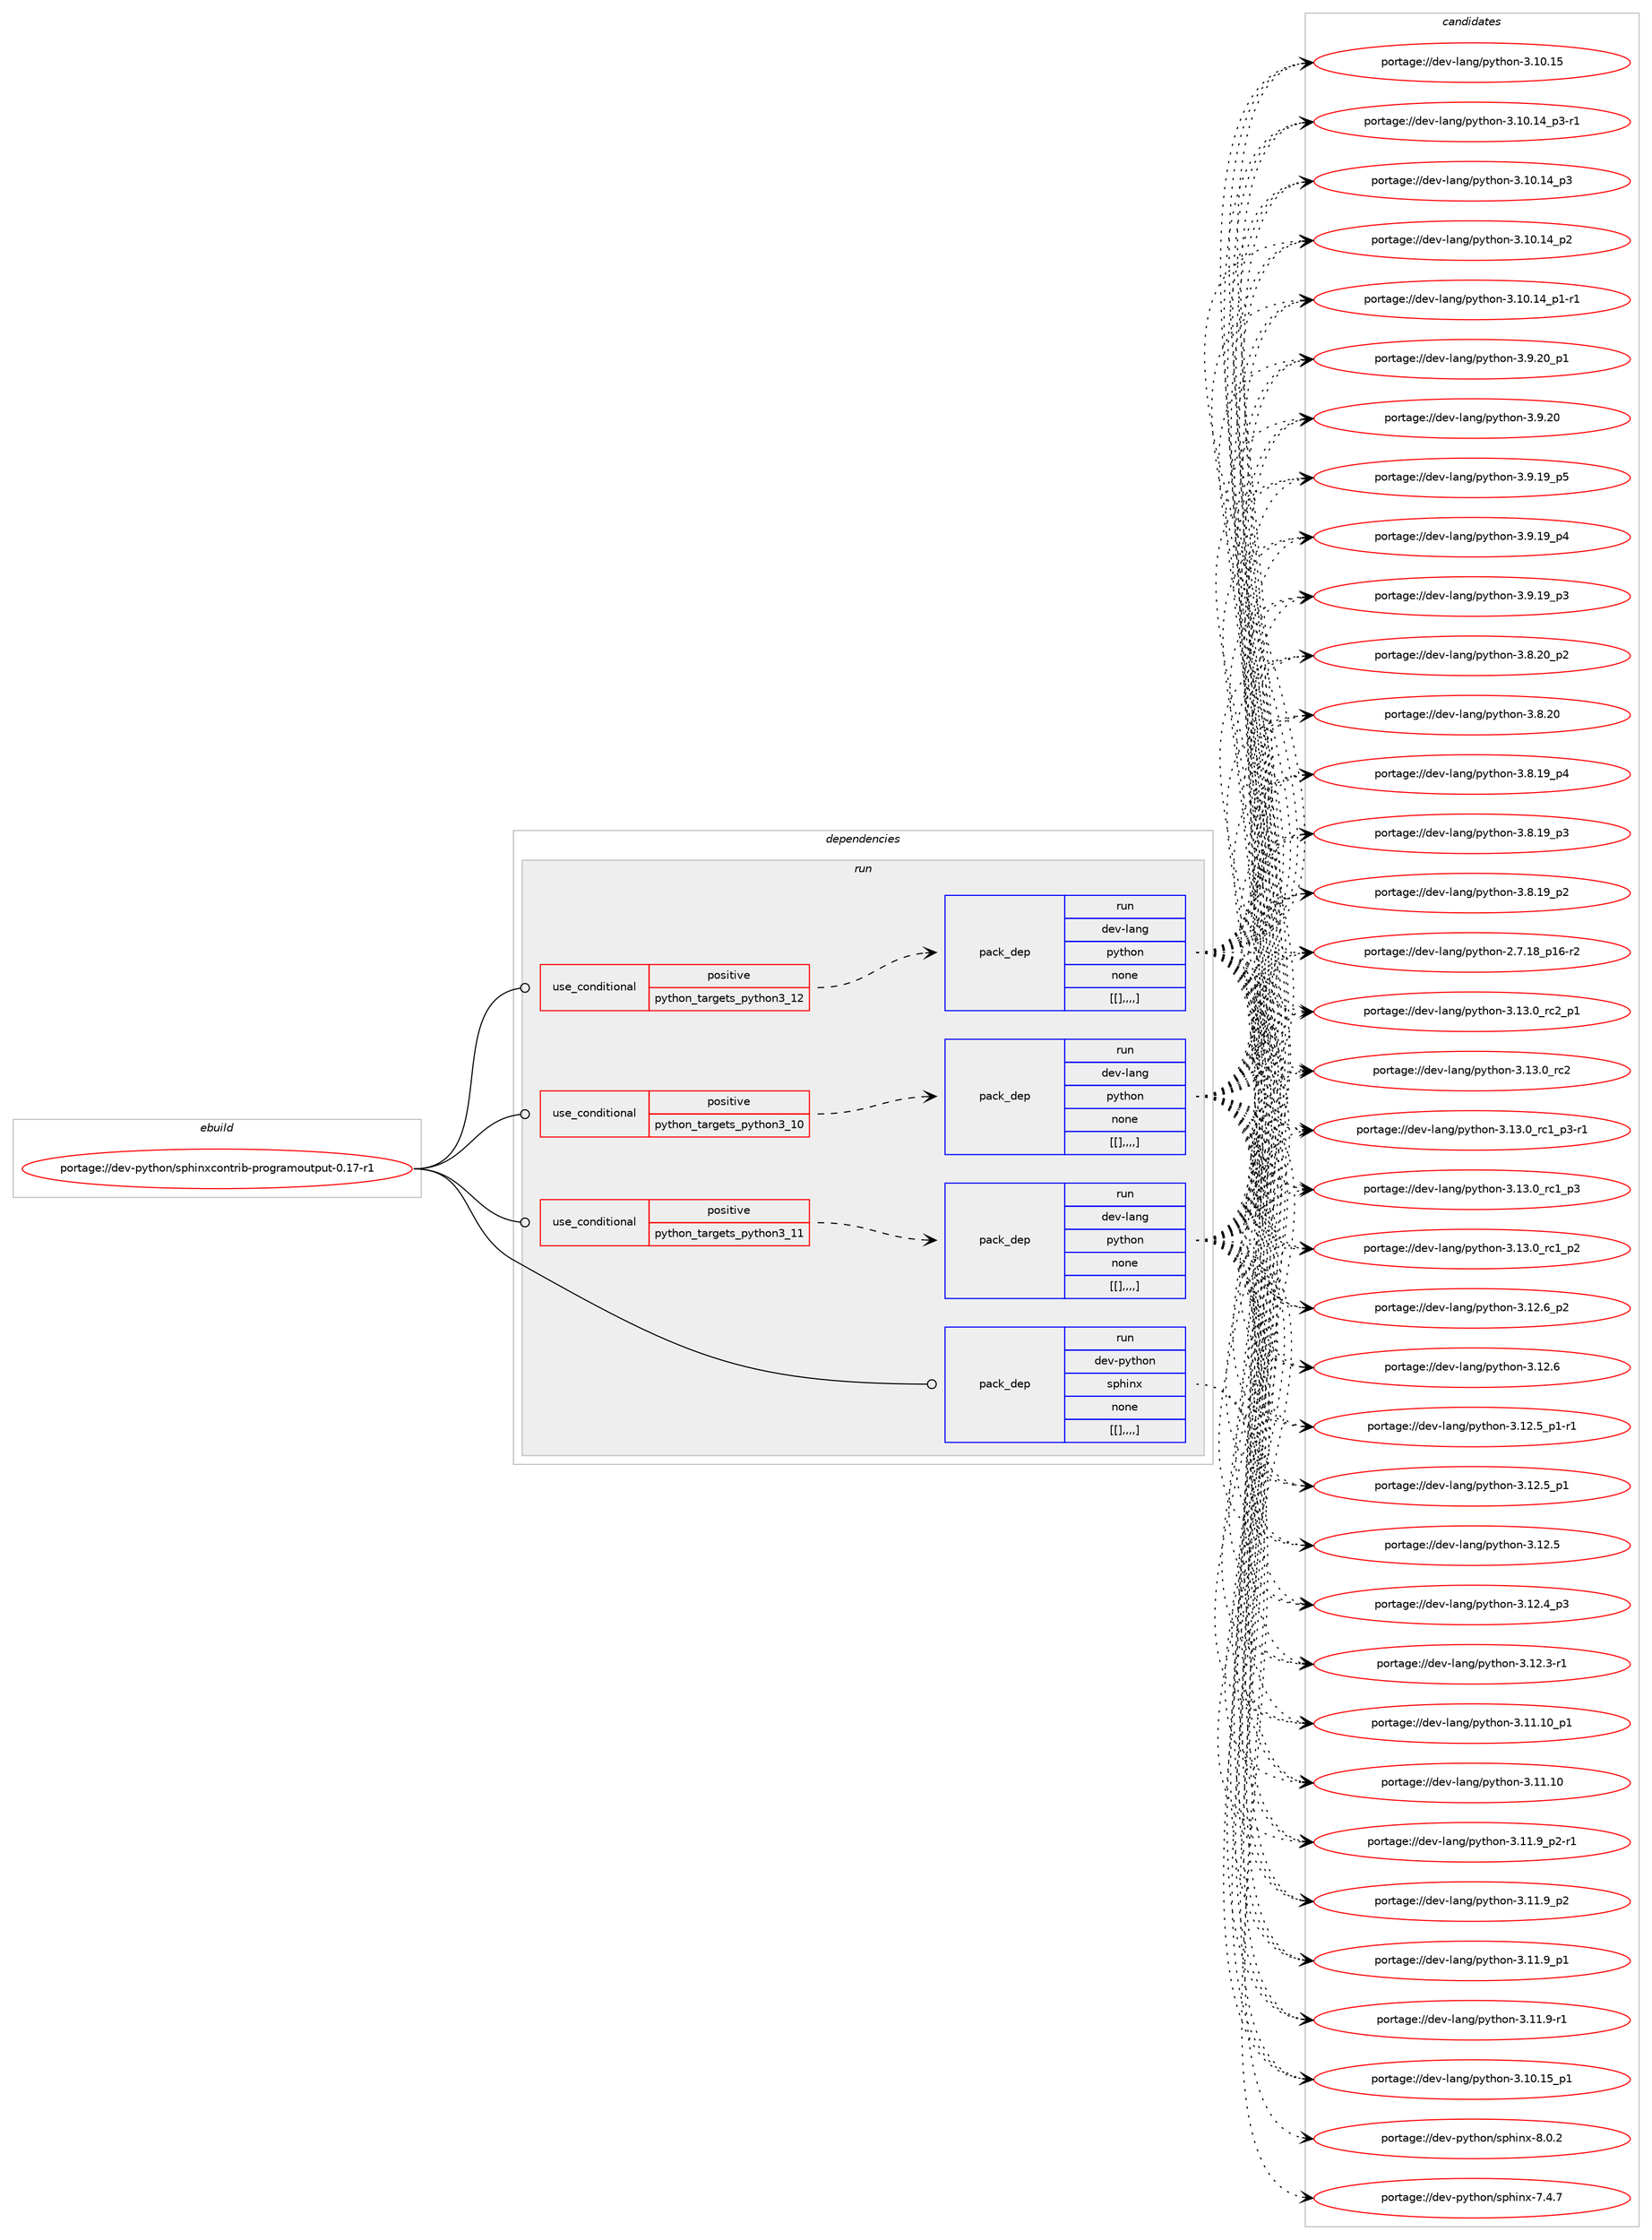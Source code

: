 digraph prolog {

# *************
# Graph options
# *************

newrank=true;
concentrate=true;
compound=true;
graph [rankdir=LR,fontname=Helvetica,fontsize=10,ranksep=1.5];#, ranksep=2.5, nodesep=0.2];
edge  [arrowhead=vee];
node  [fontname=Helvetica,fontsize=10];

# **********
# The ebuild
# **********

subgraph cluster_leftcol {
color=gray;
label=<<i>ebuild</i>>;
id [label="portage://dev-python/sphinxcontrib-programoutput-0.17-r1", color=red, width=4, href="../dev-python/sphinxcontrib-programoutput-0.17-r1.svg"];
}

# ****************
# The dependencies
# ****************

subgraph cluster_midcol {
color=gray;
label=<<i>dependencies</i>>;
subgraph cluster_compile {
fillcolor="#eeeeee";
style=filled;
label=<<i>compile</i>>;
}
subgraph cluster_compileandrun {
fillcolor="#eeeeee";
style=filled;
label=<<i>compile and run</i>>;
}
subgraph cluster_run {
fillcolor="#eeeeee";
style=filled;
label=<<i>run</i>>;
subgraph cond41632 {
dependency167448 [label=<<TABLE BORDER="0" CELLBORDER="1" CELLSPACING="0" CELLPADDING="4"><TR><TD ROWSPAN="3" CELLPADDING="10">use_conditional</TD></TR><TR><TD>positive</TD></TR><TR><TD>python_targets_python3_10</TD></TR></TABLE>>, shape=none, color=red];
subgraph pack124558 {
dependency167449 [label=<<TABLE BORDER="0" CELLBORDER="1" CELLSPACING="0" CELLPADDING="4" WIDTH="220"><TR><TD ROWSPAN="6" CELLPADDING="30">pack_dep</TD></TR><TR><TD WIDTH="110">run</TD></TR><TR><TD>dev-lang</TD></TR><TR><TD>python</TD></TR><TR><TD>none</TD></TR><TR><TD>[[],,,,]</TD></TR></TABLE>>, shape=none, color=blue];
}
dependency167448:e -> dependency167449:w [weight=20,style="dashed",arrowhead="vee"];
}
id:e -> dependency167448:w [weight=20,style="solid",arrowhead="odot"];
subgraph cond41633 {
dependency167450 [label=<<TABLE BORDER="0" CELLBORDER="1" CELLSPACING="0" CELLPADDING="4"><TR><TD ROWSPAN="3" CELLPADDING="10">use_conditional</TD></TR><TR><TD>positive</TD></TR><TR><TD>python_targets_python3_11</TD></TR></TABLE>>, shape=none, color=red];
subgraph pack124559 {
dependency167451 [label=<<TABLE BORDER="0" CELLBORDER="1" CELLSPACING="0" CELLPADDING="4" WIDTH="220"><TR><TD ROWSPAN="6" CELLPADDING="30">pack_dep</TD></TR><TR><TD WIDTH="110">run</TD></TR><TR><TD>dev-lang</TD></TR><TR><TD>python</TD></TR><TR><TD>none</TD></TR><TR><TD>[[],,,,]</TD></TR></TABLE>>, shape=none, color=blue];
}
dependency167450:e -> dependency167451:w [weight=20,style="dashed",arrowhead="vee"];
}
id:e -> dependency167450:w [weight=20,style="solid",arrowhead="odot"];
subgraph cond41634 {
dependency167452 [label=<<TABLE BORDER="0" CELLBORDER="1" CELLSPACING="0" CELLPADDING="4"><TR><TD ROWSPAN="3" CELLPADDING="10">use_conditional</TD></TR><TR><TD>positive</TD></TR><TR><TD>python_targets_python3_12</TD></TR></TABLE>>, shape=none, color=red];
subgraph pack124560 {
dependency167453 [label=<<TABLE BORDER="0" CELLBORDER="1" CELLSPACING="0" CELLPADDING="4" WIDTH="220"><TR><TD ROWSPAN="6" CELLPADDING="30">pack_dep</TD></TR><TR><TD WIDTH="110">run</TD></TR><TR><TD>dev-lang</TD></TR><TR><TD>python</TD></TR><TR><TD>none</TD></TR><TR><TD>[[],,,,]</TD></TR></TABLE>>, shape=none, color=blue];
}
dependency167452:e -> dependency167453:w [weight=20,style="dashed",arrowhead="vee"];
}
id:e -> dependency167452:w [weight=20,style="solid",arrowhead="odot"];
subgraph pack124561 {
dependency167454 [label=<<TABLE BORDER="0" CELLBORDER="1" CELLSPACING="0" CELLPADDING="4" WIDTH="220"><TR><TD ROWSPAN="6" CELLPADDING="30">pack_dep</TD></TR><TR><TD WIDTH="110">run</TD></TR><TR><TD>dev-python</TD></TR><TR><TD>sphinx</TD></TR><TR><TD>none</TD></TR><TR><TD>[[],,,,]</TD></TR></TABLE>>, shape=none, color=blue];
}
id:e -> dependency167454:w [weight=20,style="solid",arrowhead="odot"];
}
}

# **************
# The candidates
# **************

subgraph cluster_choices {
rank=same;
color=gray;
label=<<i>candidates</i>>;

subgraph choice124558 {
color=black;
nodesep=1;
choice100101118451089711010347112121116104111110455146495146489511499509511249 [label="portage://dev-lang/python-3.13.0_rc2_p1", color=red, width=4,href="../dev-lang/python-3.13.0_rc2_p1.svg"];
choice10010111845108971101034711212111610411111045514649514648951149950 [label="portage://dev-lang/python-3.13.0_rc2", color=red, width=4,href="../dev-lang/python-3.13.0_rc2.svg"];
choice1001011184510897110103471121211161041111104551464951464895114994995112514511449 [label="portage://dev-lang/python-3.13.0_rc1_p3-r1", color=red, width=4,href="../dev-lang/python-3.13.0_rc1_p3-r1.svg"];
choice100101118451089711010347112121116104111110455146495146489511499499511251 [label="portage://dev-lang/python-3.13.0_rc1_p3", color=red, width=4,href="../dev-lang/python-3.13.0_rc1_p3.svg"];
choice100101118451089711010347112121116104111110455146495146489511499499511250 [label="portage://dev-lang/python-3.13.0_rc1_p2", color=red, width=4,href="../dev-lang/python-3.13.0_rc1_p2.svg"];
choice100101118451089711010347112121116104111110455146495046549511250 [label="portage://dev-lang/python-3.12.6_p2", color=red, width=4,href="../dev-lang/python-3.12.6_p2.svg"];
choice10010111845108971101034711212111610411111045514649504654 [label="portage://dev-lang/python-3.12.6", color=red, width=4,href="../dev-lang/python-3.12.6.svg"];
choice1001011184510897110103471121211161041111104551464950465395112494511449 [label="portage://dev-lang/python-3.12.5_p1-r1", color=red, width=4,href="../dev-lang/python-3.12.5_p1-r1.svg"];
choice100101118451089711010347112121116104111110455146495046539511249 [label="portage://dev-lang/python-3.12.5_p1", color=red, width=4,href="../dev-lang/python-3.12.5_p1.svg"];
choice10010111845108971101034711212111610411111045514649504653 [label="portage://dev-lang/python-3.12.5", color=red, width=4,href="../dev-lang/python-3.12.5.svg"];
choice100101118451089711010347112121116104111110455146495046529511251 [label="portage://dev-lang/python-3.12.4_p3", color=red, width=4,href="../dev-lang/python-3.12.4_p3.svg"];
choice100101118451089711010347112121116104111110455146495046514511449 [label="portage://dev-lang/python-3.12.3-r1", color=red, width=4,href="../dev-lang/python-3.12.3-r1.svg"];
choice10010111845108971101034711212111610411111045514649494649489511249 [label="portage://dev-lang/python-3.11.10_p1", color=red, width=4,href="../dev-lang/python-3.11.10_p1.svg"];
choice1001011184510897110103471121211161041111104551464949464948 [label="portage://dev-lang/python-3.11.10", color=red, width=4,href="../dev-lang/python-3.11.10.svg"];
choice1001011184510897110103471121211161041111104551464949465795112504511449 [label="portage://dev-lang/python-3.11.9_p2-r1", color=red, width=4,href="../dev-lang/python-3.11.9_p2-r1.svg"];
choice100101118451089711010347112121116104111110455146494946579511250 [label="portage://dev-lang/python-3.11.9_p2", color=red, width=4,href="../dev-lang/python-3.11.9_p2.svg"];
choice100101118451089711010347112121116104111110455146494946579511249 [label="portage://dev-lang/python-3.11.9_p1", color=red, width=4,href="../dev-lang/python-3.11.9_p1.svg"];
choice100101118451089711010347112121116104111110455146494946574511449 [label="portage://dev-lang/python-3.11.9-r1", color=red, width=4,href="../dev-lang/python-3.11.9-r1.svg"];
choice10010111845108971101034711212111610411111045514649484649539511249 [label="portage://dev-lang/python-3.10.15_p1", color=red, width=4,href="../dev-lang/python-3.10.15_p1.svg"];
choice1001011184510897110103471121211161041111104551464948464953 [label="portage://dev-lang/python-3.10.15", color=red, width=4,href="../dev-lang/python-3.10.15.svg"];
choice100101118451089711010347112121116104111110455146494846495295112514511449 [label="portage://dev-lang/python-3.10.14_p3-r1", color=red, width=4,href="../dev-lang/python-3.10.14_p3-r1.svg"];
choice10010111845108971101034711212111610411111045514649484649529511251 [label="portage://dev-lang/python-3.10.14_p3", color=red, width=4,href="../dev-lang/python-3.10.14_p3.svg"];
choice10010111845108971101034711212111610411111045514649484649529511250 [label="portage://dev-lang/python-3.10.14_p2", color=red, width=4,href="../dev-lang/python-3.10.14_p2.svg"];
choice100101118451089711010347112121116104111110455146494846495295112494511449 [label="portage://dev-lang/python-3.10.14_p1-r1", color=red, width=4,href="../dev-lang/python-3.10.14_p1-r1.svg"];
choice100101118451089711010347112121116104111110455146574650489511249 [label="portage://dev-lang/python-3.9.20_p1", color=red, width=4,href="../dev-lang/python-3.9.20_p1.svg"];
choice10010111845108971101034711212111610411111045514657465048 [label="portage://dev-lang/python-3.9.20", color=red, width=4,href="../dev-lang/python-3.9.20.svg"];
choice100101118451089711010347112121116104111110455146574649579511253 [label="portage://dev-lang/python-3.9.19_p5", color=red, width=4,href="../dev-lang/python-3.9.19_p5.svg"];
choice100101118451089711010347112121116104111110455146574649579511252 [label="portage://dev-lang/python-3.9.19_p4", color=red, width=4,href="../dev-lang/python-3.9.19_p4.svg"];
choice100101118451089711010347112121116104111110455146574649579511251 [label="portage://dev-lang/python-3.9.19_p3", color=red, width=4,href="../dev-lang/python-3.9.19_p3.svg"];
choice100101118451089711010347112121116104111110455146564650489511250 [label="portage://dev-lang/python-3.8.20_p2", color=red, width=4,href="../dev-lang/python-3.8.20_p2.svg"];
choice10010111845108971101034711212111610411111045514656465048 [label="portage://dev-lang/python-3.8.20", color=red, width=4,href="../dev-lang/python-3.8.20.svg"];
choice100101118451089711010347112121116104111110455146564649579511252 [label="portage://dev-lang/python-3.8.19_p4", color=red, width=4,href="../dev-lang/python-3.8.19_p4.svg"];
choice100101118451089711010347112121116104111110455146564649579511251 [label="portage://dev-lang/python-3.8.19_p3", color=red, width=4,href="../dev-lang/python-3.8.19_p3.svg"];
choice100101118451089711010347112121116104111110455146564649579511250 [label="portage://dev-lang/python-3.8.19_p2", color=red, width=4,href="../dev-lang/python-3.8.19_p2.svg"];
choice100101118451089711010347112121116104111110455046554649569511249544511450 [label="portage://dev-lang/python-2.7.18_p16-r2", color=red, width=4,href="../dev-lang/python-2.7.18_p16-r2.svg"];
dependency167449:e -> choice100101118451089711010347112121116104111110455146495146489511499509511249:w [style=dotted,weight="100"];
dependency167449:e -> choice10010111845108971101034711212111610411111045514649514648951149950:w [style=dotted,weight="100"];
dependency167449:e -> choice1001011184510897110103471121211161041111104551464951464895114994995112514511449:w [style=dotted,weight="100"];
dependency167449:e -> choice100101118451089711010347112121116104111110455146495146489511499499511251:w [style=dotted,weight="100"];
dependency167449:e -> choice100101118451089711010347112121116104111110455146495146489511499499511250:w [style=dotted,weight="100"];
dependency167449:e -> choice100101118451089711010347112121116104111110455146495046549511250:w [style=dotted,weight="100"];
dependency167449:e -> choice10010111845108971101034711212111610411111045514649504654:w [style=dotted,weight="100"];
dependency167449:e -> choice1001011184510897110103471121211161041111104551464950465395112494511449:w [style=dotted,weight="100"];
dependency167449:e -> choice100101118451089711010347112121116104111110455146495046539511249:w [style=dotted,weight="100"];
dependency167449:e -> choice10010111845108971101034711212111610411111045514649504653:w [style=dotted,weight="100"];
dependency167449:e -> choice100101118451089711010347112121116104111110455146495046529511251:w [style=dotted,weight="100"];
dependency167449:e -> choice100101118451089711010347112121116104111110455146495046514511449:w [style=dotted,weight="100"];
dependency167449:e -> choice10010111845108971101034711212111610411111045514649494649489511249:w [style=dotted,weight="100"];
dependency167449:e -> choice1001011184510897110103471121211161041111104551464949464948:w [style=dotted,weight="100"];
dependency167449:e -> choice1001011184510897110103471121211161041111104551464949465795112504511449:w [style=dotted,weight="100"];
dependency167449:e -> choice100101118451089711010347112121116104111110455146494946579511250:w [style=dotted,weight="100"];
dependency167449:e -> choice100101118451089711010347112121116104111110455146494946579511249:w [style=dotted,weight="100"];
dependency167449:e -> choice100101118451089711010347112121116104111110455146494946574511449:w [style=dotted,weight="100"];
dependency167449:e -> choice10010111845108971101034711212111610411111045514649484649539511249:w [style=dotted,weight="100"];
dependency167449:e -> choice1001011184510897110103471121211161041111104551464948464953:w [style=dotted,weight="100"];
dependency167449:e -> choice100101118451089711010347112121116104111110455146494846495295112514511449:w [style=dotted,weight="100"];
dependency167449:e -> choice10010111845108971101034711212111610411111045514649484649529511251:w [style=dotted,weight="100"];
dependency167449:e -> choice10010111845108971101034711212111610411111045514649484649529511250:w [style=dotted,weight="100"];
dependency167449:e -> choice100101118451089711010347112121116104111110455146494846495295112494511449:w [style=dotted,weight="100"];
dependency167449:e -> choice100101118451089711010347112121116104111110455146574650489511249:w [style=dotted,weight="100"];
dependency167449:e -> choice10010111845108971101034711212111610411111045514657465048:w [style=dotted,weight="100"];
dependency167449:e -> choice100101118451089711010347112121116104111110455146574649579511253:w [style=dotted,weight="100"];
dependency167449:e -> choice100101118451089711010347112121116104111110455146574649579511252:w [style=dotted,weight="100"];
dependency167449:e -> choice100101118451089711010347112121116104111110455146574649579511251:w [style=dotted,weight="100"];
dependency167449:e -> choice100101118451089711010347112121116104111110455146564650489511250:w [style=dotted,weight="100"];
dependency167449:e -> choice10010111845108971101034711212111610411111045514656465048:w [style=dotted,weight="100"];
dependency167449:e -> choice100101118451089711010347112121116104111110455146564649579511252:w [style=dotted,weight="100"];
dependency167449:e -> choice100101118451089711010347112121116104111110455146564649579511251:w [style=dotted,weight="100"];
dependency167449:e -> choice100101118451089711010347112121116104111110455146564649579511250:w [style=dotted,weight="100"];
dependency167449:e -> choice100101118451089711010347112121116104111110455046554649569511249544511450:w [style=dotted,weight="100"];
}
subgraph choice124559 {
color=black;
nodesep=1;
choice100101118451089711010347112121116104111110455146495146489511499509511249 [label="portage://dev-lang/python-3.13.0_rc2_p1", color=red, width=4,href="../dev-lang/python-3.13.0_rc2_p1.svg"];
choice10010111845108971101034711212111610411111045514649514648951149950 [label="portage://dev-lang/python-3.13.0_rc2", color=red, width=4,href="../dev-lang/python-3.13.0_rc2.svg"];
choice1001011184510897110103471121211161041111104551464951464895114994995112514511449 [label="portage://dev-lang/python-3.13.0_rc1_p3-r1", color=red, width=4,href="../dev-lang/python-3.13.0_rc1_p3-r1.svg"];
choice100101118451089711010347112121116104111110455146495146489511499499511251 [label="portage://dev-lang/python-3.13.0_rc1_p3", color=red, width=4,href="../dev-lang/python-3.13.0_rc1_p3.svg"];
choice100101118451089711010347112121116104111110455146495146489511499499511250 [label="portage://dev-lang/python-3.13.0_rc1_p2", color=red, width=4,href="../dev-lang/python-3.13.0_rc1_p2.svg"];
choice100101118451089711010347112121116104111110455146495046549511250 [label="portage://dev-lang/python-3.12.6_p2", color=red, width=4,href="../dev-lang/python-3.12.6_p2.svg"];
choice10010111845108971101034711212111610411111045514649504654 [label="portage://dev-lang/python-3.12.6", color=red, width=4,href="../dev-lang/python-3.12.6.svg"];
choice1001011184510897110103471121211161041111104551464950465395112494511449 [label="portage://dev-lang/python-3.12.5_p1-r1", color=red, width=4,href="../dev-lang/python-3.12.5_p1-r1.svg"];
choice100101118451089711010347112121116104111110455146495046539511249 [label="portage://dev-lang/python-3.12.5_p1", color=red, width=4,href="../dev-lang/python-3.12.5_p1.svg"];
choice10010111845108971101034711212111610411111045514649504653 [label="portage://dev-lang/python-3.12.5", color=red, width=4,href="../dev-lang/python-3.12.5.svg"];
choice100101118451089711010347112121116104111110455146495046529511251 [label="portage://dev-lang/python-3.12.4_p3", color=red, width=4,href="../dev-lang/python-3.12.4_p3.svg"];
choice100101118451089711010347112121116104111110455146495046514511449 [label="portage://dev-lang/python-3.12.3-r1", color=red, width=4,href="../dev-lang/python-3.12.3-r1.svg"];
choice10010111845108971101034711212111610411111045514649494649489511249 [label="portage://dev-lang/python-3.11.10_p1", color=red, width=4,href="../dev-lang/python-3.11.10_p1.svg"];
choice1001011184510897110103471121211161041111104551464949464948 [label="portage://dev-lang/python-3.11.10", color=red, width=4,href="../dev-lang/python-3.11.10.svg"];
choice1001011184510897110103471121211161041111104551464949465795112504511449 [label="portage://dev-lang/python-3.11.9_p2-r1", color=red, width=4,href="../dev-lang/python-3.11.9_p2-r1.svg"];
choice100101118451089711010347112121116104111110455146494946579511250 [label="portage://dev-lang/python-3.11.9_p2", color=red, width=4,href="../dev-lang/python-3.11.9_p2.svg"];
choice100101118451089711010347112121116104111110455146494946579511249 [label="portage://dev-lang/python-3.11.9_p1", color=red, width=4,href="../dev-lang/python-3.11.9_p1.svg"];
choice100101118451089711010347112121116104111110455146494946574511449 [label="portage://dev-lang/python-3.11.9-r1", color=red, width=4,href="../dev-lang/python-3.11.9-r1.svg"];
choice10010111845108971101034711212111610411111045514649484649539511249 [label="portage://dev-lang/python-3.10.15_p1", color=red, width=4,href="../dev-lang/python-3.10.15_p1.svg"];
choice1001011184510897110103471121211161041111104551464948464953 [label="portage://dev-lang/python-3.10.15", color=red, width=4,href="../dev-lang/python-3.10.15.svg"];
choice100101118451089711010347112121116104111110455146494846495295112514511449 [label="portage://dev-lang/python-3.10.14_p3-r1", color=red, width=4,href="../dev-lang/python-3.10.14_p3-r1.svg"];
choice10010111845108971101034711212111610411111045514649484649529511251 [label="portage://dev-lang/python-3.10.14_p3", color=red, width=4,href="../dev-lang/python-3.10.14_p3.svg"];
choice10010111845108971101034711212111610411111045514649484649529511250 [label="portage://dev-lang/python-3.10.14_p2", color=red, width=4,href="../dev-lang/python-3.10.14_p2.svg"];
choice100101118451089711010347112121116104111110455146494846495295112494511449 [label="portage://dev-lang/python-3.10.14_p1-r1", color=red, width=4,href="../dev-lang/python-3.10.14_p1-r1.svg"];
choice100101118451089711010347112121116104111110455146574650489511249 [label="portage://dev-lang/python-3.9.20_p1", color=red, width=4,href="../dev-lang/python-3.9.20_p1.svg"];
choice10010111845108971101034711212111610411111045514657465048 [label="portage://dev-lang/python-3.9.20", color=red, width=4,href="../dev-lang/python-3.9.20.svg"];
choice100101118451089711010347112121116104111110455146574649579511253 [label="portage://dev-lang/python-3.9.19_p5", color=red, width=4,href="../dev-lang/python-3.9.19_p5.svg"];
choice100101118451089711010347112121116104111110455146574649579511252 [label="portage://dev-lang/python-3.9.19_p4", color=red, width=4,href="../dev-lang/python-3.9.19_p4.svg"];
choice100101118451089711010347112121116104111110455146574649579511251 [label="portage://dev-lang/python-3.9.19_p3", color=red, width=4,href="../dev-lang/python-3.9.19_p3.svg"];
choice100101118451089711010347112121116104111110455146564650489511250 [label="portage://dev-lang/python-3.8.20_p2", color=red, width=4,href="../dev-lang/python-3.8.20_p2.svg"];
choice10010111845108971101034711212111610411111045514656465048 [label="portage://dev-lang/python-3.8.20", color=red, width=4,href="../dev-lang/python-3.8.20.svg"];
choice100101118451089711010347112121116104111110455146564649579511252 [label="portage://dev-lang/python-3.8.19_p4", color=red, width=4,href="../dev-lang/python-3.8.19_p4.svg"];
choice100101118451089711010347112121116104111110455146564649579511251 [label="portage://dev-lang/python-3.8.19_p3", color=red, width=4,href="../dev-lang/python-3.8.19_p3.svg"];
choice100101118451089711010347112121116104111110455146564649579511250 [label="portage://dev-lang/python-3.8.19_p2", color=red, width=4,href="../dev-lang/python-3.8.19_p2.svg"];
choice100101118451089711010347112121116104111110455046554649569511249544511450 [label="portage://dev-lang/python-2.7.18_p16-r2", color=red, width=4,href="../dev-lang/python-2.7.18_p16-r2.svg"];
dependency167451:e -> choice100101118451089711010347112121116104111110455146495146489511499509511249:w [style=dotted,weight="100"];
dependency167451:e -> choice10010111845108971101034711212111610411111045514649514648951149950:w [style=dotted,weight="100"];
dependency167451:e -> choice1001011184510897110103471121211161041111104551464951464895114994995112514511449:w [style=dotted,weight="100"];
dependency167451:e -> choice100101118451089711010347112121116104111110455146495146489511499499511251:w [style=dotted,weight="100"];
dependency167451:e -> choice100101118451089711010347112121116104111110455146495146489511499499511250:w [style=dotted,weight="100"];
dependency167451:e -> choice100101118451089711010347112121116104111110455146495046549511250:w [style=dotted,weight="100"];
dependency167451:e -> choice10010111845108971101034711212111610411111045514649504654:w [style=dotted,weight="100"];
dependency167451:e -> choice1001011184510897110103471121211161041111104551464950465395112494511449:w [style=dotted,weight="100"];
dependency167451:e -> choice100101118451089711010347112121116104111110455146495046539511249:w [style=dotted,weight="100"];
dependency167451:e -> choice10010111845108971101034711212111610411111045514649504653:w [style=dotted,weight="100"];
dependency167451:e -> choice100101118451089711010347112121116104111110455146495046529511251:w [style=dotted,weight="100"];
dependency167451:e -> choice100101118451089711010347112121116104111110455146495046514511449:w [style=dotted,weight="100"];
dependency167451:e -> choice10010111845108971101034711212111610411111045514649494649489511249:w [style=dotted,weight="100"];
dependency167451:e -> choice1001011184510897110103471121211161041111104551464949464948:w [style=dotted,weight="100"];
dependency167451:e -> choice1001011184510897110103471121211161041111104551464949465795112504511449:w [style=dotted,weight="100"];
dependency167451:e -> choice100101118451089711010347112121116104111110455146494946579511250:w [style=dotted,weight="100"];
dependency167451:e -> choice100101118451089711010347112121116104111110455146494946579511249:w [style=dotted,weight="100"];
dependency167451:e -> choice100101118451089711010347112121116104111110455146494946574511449:w [style=dotted,weight="100"];
dependency167451:e -> choice10010111845108971101034711212111610411111045514649484649539511249:w [style=dotted,weight="100"];
dependency167451:e -> choice1001011184510897110103471121211161041111104551464948464953:w [style=dotted,weight="100"];
dependency167451:e -> choice100101118451089711010347112121116104111110455146494846495295112514511449:w [style=dotted,weight="100"];
dependency167451:e -> choice10010111845108971101034711212111610411111045514649484649529511251:w [style=dotted,weight="100"];
dependency167451:e -> choice10010111845108971101034711212111610411111045514649484649529511250:w [style=dotted,weight="100"];
dependency167451:e -> choice100101118451089711010347112121116104111110455146494846495295112494511449:w [style=dotted,weight="100"];
dependency167451:e -> choice100101118451089711010347112121116104111110455146574650489511249:w [style=dotted,weight="100"];
dependency167451:e -> choice10010111845108971101034711212111610411111045514657465048:w [style=dotted,weight="100"];
dependency167451:e -> choice100101118451089711010347112121116104111110455146574649579511253:w [style=dotted,weight="100"];
dependency167451:e -> choice100101118451089711010347112121116104111110455146574649579511252:w [style=dotted,weight="100"];
dependency167451:e -> choice100101118451089711010347112121116104111110455146574649579511251:w [style=dotted,weight="100"];
dependency167451:e -> choice100101118451089711010347112121116104111110455146564650489511250:w [style=dotted,weight="100"];
dependency167451:e -> choice10010111845108971101034711212111610411111045514656465048:w [style=dotted,weight="100"];
dependency167451:e -> choice100101118451089711010347112121116104111110455146564649579511252:w [style=dotted,weight="100"];
dependency167451:e -> choice100101118451089711010347112121116104111110455146564649579511251:w [style=dotted,weight="100"];
dependency167451:e -> choice100101118451089711010347112121116104111110455146564649579511250:w [style=dotted,weight="100"];
dependency167451:e -> choice100101118451089711010347112121116104111110455046554649569511249544511450:w [style=dotted,weight="100"];
}
subgraph choice124560 {
color=black;
nodesep=1;
choice100101118451089711010347112121116104111110455146495146489511499509511249 [label="portage://dev-lang/python-3.13.0_rc2_p1", color=red, width=4,href="../dev-lang/python-3.13.0_rc2_p1.svg"];
choice10010111845108971101034711212111610411111045514649514648951149950 [label="portage://dev-lang/python-3.13.0_rc2", color=red, width=4,href="../dev-lang/python-3.13.0_rc2.svg"];
choice1001011184510897110103471121211161041111104551464951464895114994995112514511449 [label="portage://dev-lang/python-3.13.0_rc1_p3-r1", color=red, width=4,href="../dev-lang/python-3.13.0_rc1_p3-r1.svg"];
choice100101118451089711010347112121116104111110455146495146489511499499511251 [label="portage://dev-lang/python-3.13.0_rc1_p3", color=red, width=4,href="../dev-lang/python-3.13.0_rc1_p3.svg"];
choice100101118451089711010347112121116104111110455146495146489511499499511250 [label="portage://dev-lang/python-3.13.0_rc1_p2", color=red, width=4,href="../dev-lang/python-3.13.0_rc1_p2.svg"];
choice100101118451089711010347112121116104111110455146495046549511250 [label="portage://dev-lang/python-3.12.6_p2", color=red, width=4,href="../dev-lang/python-3.12.6_p2.svg"];
choice10010111845108971101034711212111610411111045514649504654 [label="portage://dev-lang/python-3.12.6", color=red, width=4,href="../dev-lang/python-3.12.6.svg"];
choice1001011184510897110103471121211161041111104551464950465395112494511449 [label="portage://dev-lang/python-3.12.5_p1-r1", color=red, width=4,href="../dev-lang/python-3.12.5_p1-r1.svg"];
choice100101118451089711010347112121116104111110455146495046539511249 [label="portage://dev-lang/python-3.12.5_p1", color=red, width=4,href="../dev-lang/python-3.12.5_p1.svg"];
choice10010111845108971101034711212111610411111045514649504653 [label="portage://dev-lang/python-3.12.5", color=red, width=4,href="../dev-lang/python-3.12.5.svg"];
choice100101118451089711010347112121116104111110455146495046529511251 [label="portage://dev-lang/python-3.12.4_p3", color=red, width=4,href="../dev-lang/python-3.12.4_p3.svg"];
choice100101118451089711010347112121116104111110455146495046514511449 [label="portage://dev-lang/python-3.12.3-r1", color=red, width=4,href="../dev-lang/python-3.12.3-r1.svg"];
choice10010111845108971101034711212111610411111045514649494649489511249 [label="portage://dev-lang/python-3.11.10_p1", color=red, width=4,href="../dev-lang/python-3.11.10_p1.svg"];
choice1001011184510897110103471121211161041111104551464949464948 [label="portage://dev-lang/python-3.11.10", color=red, width=4,href="../dev-lang/python-3.11.10.svg"];
choice1001011184510897110103471121211161041111104551464949465795112504511449 [label="portage://dev-lang/python-3.11.9_p2-r1", color=red, width=4,href="../dev-lang/python-3.11.9_p2-r1.svg"];
choice100101118451089711010347112121116104111110455146494946579511250 [label="portage://dev-lang/python-3.11.9_p2", color=red, width=4,href="../dev-lang/python-3.11.9_p2.svg"];
choice100101118451089711010347112121116104111110455146494946579511249 [label="portage://dev-lang/python-3.11.9_p1", color=red, width=4,href="../dev-lang/python-3.11.9_p1.svg"];
choice100101118451089711010347112121116104111110455146494946574511449 [label="portage://dev-lang/python-3.11.9-r1", color=red, width=4,href="../dev-lang/python-3.11.9-r1.svg"];
choice10010111845108971101034711212111610411111045514649484649539511249 [label="portage://dev-lang/python-3.10.15_p1", color=red, width=4,href="../dev-lang/python-3.10.15_p1.svg"];
choice1001011184510897110103471121211161041111104551464948464953 [label="portage://dev-lang/python-3.10.15", color=red, width=4,href="../dev-lang/python-3.10.15.svg"];
choice100101118451089711010347112121116104111110455146494846495295112514511449 [label="portage://dev-lang/python-3.10.14_p3-r1", color=red, width=4,href="../dev-lang/python-3.10.14_p3-r1.svg"];
choice10010111845108971101034711212111610411111045514649484649529511251 [label="portage://dev-lang/python-3.10.14_p3", color=red, width=4,href="../dev-lang/python-3.10.14_p3.svg"];
choice10010111845108971101034711212111610411111045514649484649529511250 [label="portage://dev-lang/python-3.10.14_p2", color=red, width=4,href="../dev-lang/python-3.10.14_p2.svg"];
choice100101118451089711010347112121116104111110455146494846495295112494511449 [label="portage://dev-lang/python-3.10.14_p1-r1", color=red, width=4,href="../dev-lang/python-3.10.14_p1-r1.svg"];
choice100101118451089711010347112121116104111110455146574650489511249 [label="portage://dev-lang/python-3.9.20_p1", color=red, width=4,href="../dev-lang/python-3.9.20_p1.svg"];
choice10010111845108971101034711212111610411111045514657465048 [label="portage://dev-lang/python-3.9.20", color=red, width=4,href="../dev-lang/python-3.9.20.svg"];
choice100101118451089711010347112121116104111110455146574649579511253 [label="portage://dev-lang/python-3.9.19_p5", color=red, width=4,href="../dev-lang/python-3.9.19_p5.svg"];
choice100101118451089711010347112121116104111110455146574649579511252 [label="portage://dev-lang/python-3.9.19_p4", color=red, width=4,href="../dev-lang/python-3.9.19_p4.svg"];
choice100101118451089711010347112121116104111110455146574649579511251 [label="portage://dev-lang/python-3.9.19_p3", color=red, width=4,href="../dev-lang/python-3.9.19_p3.svg"];
choice100101118451089711010347112121116104111110455146564650489511250 [label="portage://dev-lang/python-3.8.20_p2", color=red, width=4,href="../dev-lang/python-3.8.20_p2.svg"];
choice10010111845108971101034711212111610411111045514656465048 [label="portage://dev-lang/python-3.8.20", color=red, width=4,href="../dev-lang/python-3.8.20.svg"];
choice100101118451089711010347112121116104111110455146564649579511252 [label="portage://dev-lang/python-3.8.19_p4", color=red, width=4,href="../dev-lang/python-3.8.19_p4.svg"];
choice100101118451089711010347112121116104111110455146564649579511251 [label="portage://dev-lang/python-3.8.19_p3", color=red, width=4,href="../dev-lang/python-3.8.19_p3.svg"];
choice100101118451089711010347112121116104111110455146564649579511250 [label="portage://dev-lang/python-3.8.19_p2", color=red, width=4,href="../dev-lang/python-3.8.19_p2.svg"];
choice100101118451089711010347112121116104111110455046554649569511249544511450 [label="portage://dev-lang/python-2.7.18_p16-r2", color=red, width=4,href="../dev-lang/python-2.7.18_p16-r2.svg"];
dependency167453:e -> choice100101118451089711010347112121116104111110455146495146489511499509511249:w [style=dotted,weight="100"];
dependency167453:e -> choice10010111845108971101034711212111610411111045514649514648951149950:w [style=dotted,weight="100"];
dependency167453:e -> choice1001011184510897110103471121211161041111104551464951464895114994995112514511449:w [style=dotted,weight="100"];
dependency167453:e -> choice100101118451089711010347112121116104111110455146495146489511499499511251:w [style=dotted,weight="100"];
dependency167453:e -> choice100101118451089711010347112121116104111110455146495146489511499499511250:w [style=dotted,weight="100"];
dependency167453:e -> choice100101118451089711010347112121116104111110455146495046549511250:w [style=dotted,weight="100"];
dependency167453:e -> choice10010111845108971101034711212111610411111045514649504654:w [style=dotted,weight="100"];
dependency167453:e -> choice1001011184510897110103471121211161041111104551464950465395112494511449:w [style=dotted,weight="100"];
dependency167453:e -> choice100101118451089711010347112121116104111110455146495046539511249:w [style=dotted,weight="100"];
dependency167453:e -> choice10010111845108971101034711212111610411111045514649504653:w [style=dotted,weight="100"];
dependency167453:e -> choice100101118451089711010347112121116104111110455146495046529511251:w [style=dotted,weight="100"];
dependency167453:e -> choice100101118451089711010347112121116104111110455146495046514511449:w [style=dotted,weight="100"];
dependency167453:e -> choice10010111845108971101034711212111610411111045514649494649489511249:w [style=dotted,weight="100"];
dependency167453:e -> choice1001011184510897110103471121211161041111104551464949464948:w [style=dotted,weight="100"];
dependency167453:e -> choice1001011184510897110103471121211161041111104551464949465795112504511449:w [style=dotted,weight="100"];
dependency167453:e -> choice100101118451089711010347112121116104111110455146494946579511250:w [style=dotted,weight="100"];
dependency167453:e -> choice100101118451089711010347112121116104111110455146494946579511249:w [style=dotted,weight="100"];
dependency167453:e -> choice100101118451089711010347112121116104111110455146494946574511449:w [style=dotted,weight="100"];
dependency167453:e -> choice10010111845108971101034711212111610411111045514649484649539511249:w [style=dotted,weight="100"];
dependency167453:e -> choice1001011184510897110103471121211161041111104551464948464953:w [style=dotted,weight="100"];
dependency167453:e -> choice100101118451089711010347112121116104111110455146494846495295112514511449:w [style=dotted,weight="100"];
dependency167453:e -> choice10010111845108971101034711212111610411111045514649484649529511251:w [style=dotted,weight="100"];
dependency167453:e -> choice10010111845108971101034711212111610411111045514649484649529511250:w [style=dotted,weight="100"];
dependency167453:e -> choice100101118451089711010347112121116104111110455146494846495295112494511449:w [style=dotted,weight="100"];
dependency167453:e -> choice100101118451089711010347112121116104111110455146574650489511249:w [style=dotted,weight="100"];
dependency167453:e -> choice10010111845108971101034711212111610411111045514657465048:w [style=dotted,weight="100"];
dependency167453:e -> choice100101118451089711010347112121116104111110455146574649579511253:w [style=dotted,weight="100"];
dependency167453:e -> choice100101118451089711010347112121116104111110455146574649579511252:w [style=dotted,weight="100"];
dependency167453:e -> choice100101118451089711010347112121116104111110455146574649579511251:w [style=dotted,weight="100"];
dependency167453:e -> choice100101118451089711010347112121116104111110455146564650489511250:w [style=dotted,weight="100"];
dependency167453:e -> choice10010111845108971101034711212111610411111045514656465048:w [style=dotted,weight="100"];
dependency167453:e -> choice100101118451089711010347112121116104111110455146564649579511252:w [style=dotted,weight="100"];
dependency167453:e -> choice100101118451089711010347112121116104111110455146564649579511251:w [style=dotted,weight="100"];
dependency167453:e -> choice100101118451089711010347112121116104111110455146564649579511250:w [style=dotted,weight="100"];
dependency167453:e -> choice100101118451089711010347112121116104111110455046554649569511249544511450:w [style=dotted,weight="100"];
}
subgraph choice124561 {
color=black;
nodesep=1;
choice1001011184511212111610411111047115112104105110120455646484650 [label="portage://dev-python/sphinx-8.0.2", color=red, width=4,href="../dev-python/sphinx-8.0.2.svg"];
choice1001011184511212111610411111047115112104105110120455546524655 [label="portage://dev-python/sphinx-7.4.7", color=red, width=4,href="../dev-python/sphinx-7.4.7.svg"];
dependency167454:e -> choice1001011184511212111610411111047115112104105110120455646484650:w [style=dotted,weight="100"];
dependency167454:e -> choice1001011184511212111610411111047115112104105110120455546524655:w [style=dotted,weight="100"];
}
}

}
